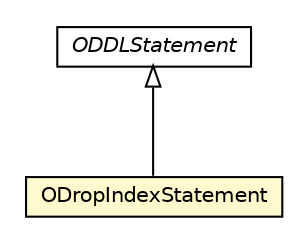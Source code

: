 #!/usr/local/bin/dot
#
# Class diagram 
# Generated by UMLGraph version R5_6-24-gf6e263 (http://www.umlgraph.org/)
#

digraph G {
	edge [fontname="Helvetica",fontsize=10,labelfontname="Helvetica",labelfontsize=10];
	node [fontname="Helvetica",fontsize=10,shape=plaintext];
	nodesep=0.25;
	ranksep=0.5;
	// com.orientechnologies.orient.core.sql.parser.ODDLStatement
	c2982898 [label=<<table title="com.orientechnologies.orient.core.sql.parser.ODDLStatement" border="0" cellborder="1" cellspacing="0" cellpadding="2" port="p" href="./ODDLStatement.html">
		<tr><td><table border="0" cellspacing="0" cellpadding="1">
<tr><td align="center" balign="center"><font face="Helvetica-Oblique"> ODDLStatement </font></td></tr>
		</table></td></tr>
		</table>>, URL="./ODDLStatement.html", fontname="Helvetica", fontcolor="black", fontsize=10.0];
	// com.orientechnologies.orient.core.sql.parser.ODropIndexStatement
	c2983027 [label=<<table title="com.orientechnologies.orient.core.sql.parser.ODropIndexStatement" border="0" cellborder="1" cellspacing="0" cellpadding="2" port="p" bgcolor="lemonChiffon" href="./ODropIndexStatement.html">
		<tr><td><table border="0" cellspacing="0" cellpadding="1">
<tr><td align="center" balign="center"> ODropIndexStatement </td></tr>
		</table></td></tr>
		</table>>, URL="./ODropIndexStatement.html", fontname="Helvetica", fontcolor="black", fontsize=10.0];
	//com.orientechnologies.orient.core.sql.parser.ODropIndexStatement extends com.orientechnologies.orient.core.sql.parser.ODDLStatement
	c2982898:p -> c2983027:p [dir=back,arrowtail=empty];
}

